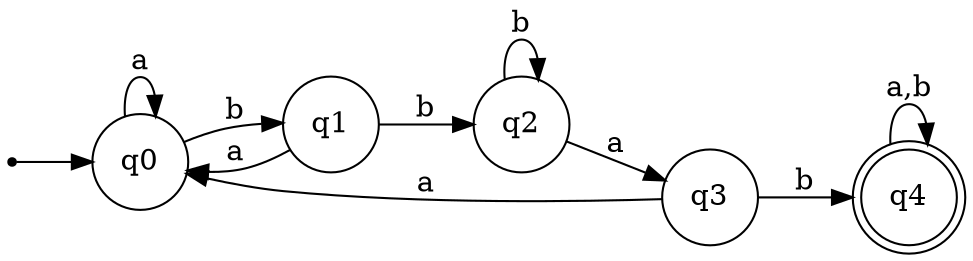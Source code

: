 digraph finite_state_machine {
    rankdir=LR;
    size="8,5"

    node [shape = point]; p
    node [shape = circle]; q0
    node [shape = circle]; q1;
    node [shape = circle]; q2;
    node [shape = circle]; q3;
    node [shape = doublecircle]; q4;

    p  -> q0;
    q0 -> q0 [ label = "a" ];
    q0 -> q1 [ label = "b" ];
    q1 -> q0 [ label = "a" ];
    q1 -> q2 [ label = "b" ];
    q2 -> q2 [ label = "b" ];
    q2 -> q3 [ label = "a" ];
    q3 -> q0 [ label = "a" ];
    q3 -> q4 [ label = "b" ];
    q4 -> q4 [ label = "a,b" ];
}
